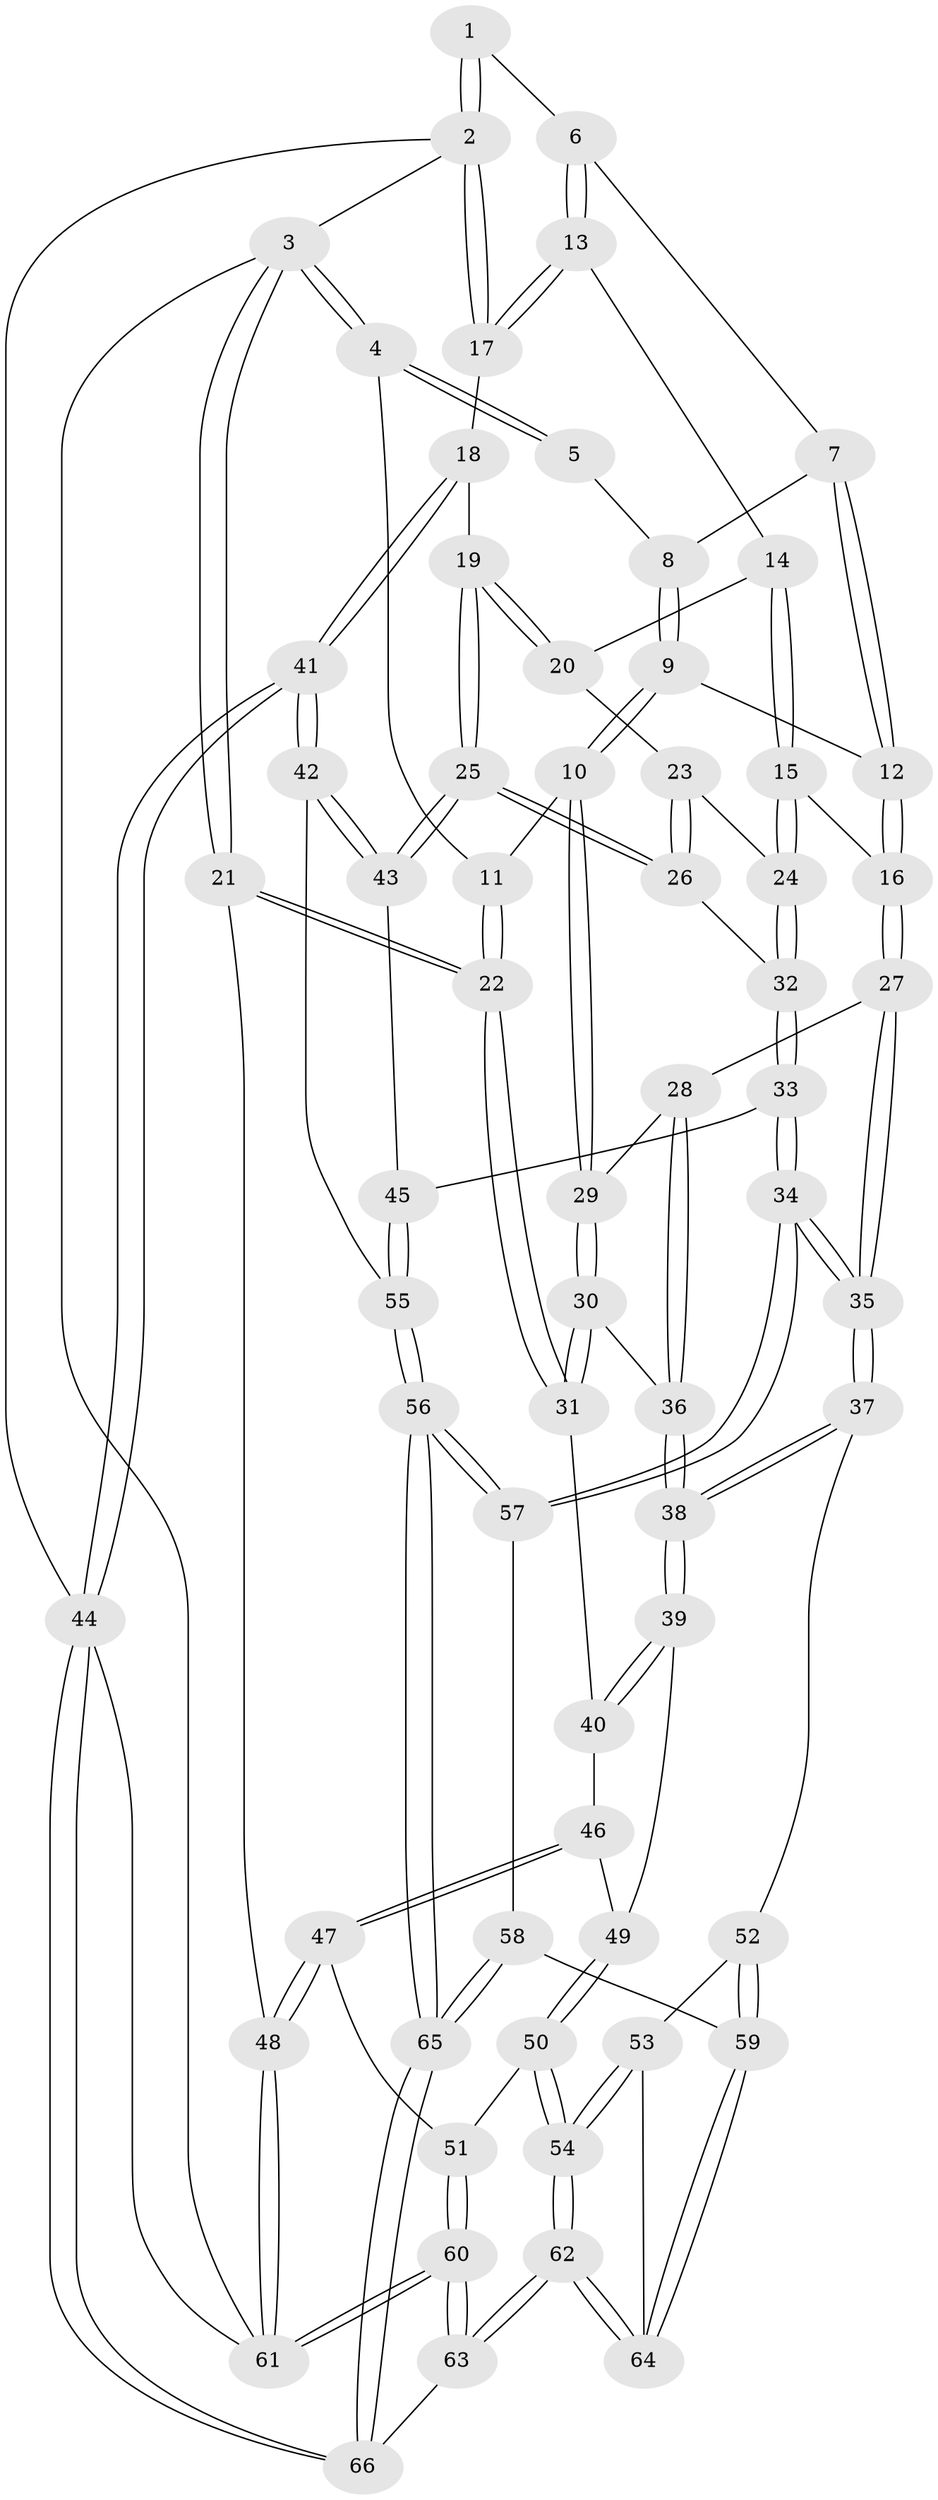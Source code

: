 // Generated by graph-tools (version 1.1) at 2025/16/03/09/25 04:16:53]
// undirected, 66 vertices, 162 edges
graph export_dot {
graph [start="1"]
  node [color=gray90,style=filled];
  1 [pos="+0.7238517914935878+0"];
  2 [pos="+1+0"];
  3 [pos="+0+0"];
  4 [pos="+0.2787087184974599+0"];
  5 [pos="+0.5015909115142104+0"];
  6 [pos="+0.7674665462783943+0.11905901950587403"];
  7 [pos="+0.7429432402319669+0.1228313044274503"];
  8 [pos="+0.6017866239444051+0.06582872084675931"];
  9 [pos="+0.5861669527752222+0.23302018813336287"];
  10 [pos="+0.35432602644542427+0.23815827406039025"];
  11 [pos="+0.2738141365978024+0.0676574734687848"];
  12 [pos="+0.6439708118624209+0.28729897335074805"];
  13 [pos="+0.8370201728122434+0.14131199635987218"];
  14 [pos="+0.8237623101120541+0.22157145266477293"];
  15 [pos="+0.6581333947028111+0.3084391590967296"];
  16 [pos="+0.654070770749178+0.306493549592147"];
  17 [pos="+1+0"];
  18 [pos="+1+0.11866177845552489"];
  19 [pos="+1+0.2861312030096319"];
  20 [pos="+0.868456912180172+0.2992639612151388"];
  21 [pos="+0+0.4241924615659203"];
  22 [pos="+0+0.42399686619238247"];
  23 [pos="+0.8674740597552305+0.3012858115665142"];
  24 [pos="+0.7075240671224425+0.3647488662922379"];
  25 [pos="+0.8863563584684121+0.5020844077707147"];
  26 [pos="+0.8617621121224889+0.4886710877697552"];
  27 [pos="+0.5390205051170854+0.4145119668773711"];
  28 [pos="+0.538935479909656+0.4144662966425939"];
  29 [pos="+0.3530156909573886+0.2653756027704685"];
  30 [pos="+0.3102651373436965+0.3669415844252645"];
  31 [pos="+0.056281169196523054+0.48922891841189003"];
  32 [pos="+0.7575700937558864+0.47551390611725636"];
  33 [pos="+0.5924350704281741+0.6269314376261493"];
  34 [pos="+0.5552275285470777+0.6390359826059049"];
  35 [pos="+0.5526548246002025+0.6379646344345474"];
  36 [pos="+0.3561418277702552+0.4520409956334132"];
  37 [pos="+0.43237203832407695+0.642627357848482"];
  38 [pos="+0.414510909326919+0.6324569041999734"];
  39 [pos="+0.3191636873730399+0.631946326705886"];
  40 [pos="+0.07842411214698507+0.515870966573289"];
  41 [pos="+1+0.698912442649637"];
  42 [pos="+1+0.6949238660747891"];
  43 [pos="+0.9917678268825444+0.6190357586839806"];
  44 [pos="+1+1"];
  45 [pos="+0.809833215565193+0.697789381005459"];
  46 [pos="+0.10541513427058158+0.652086802012182"];
  47 [pos="+0.07981489632825482+0.7776408726828146"];
  48 [pos="+0+0.7038369684327986"];
  49 [pos="+0.21425370020459605+0.7395803764597632"];
  50 [pos="+0.20254517179389023+0.803378772961488"];
  51 [pos="+0.09892307610644147+0.8097307691868365"];
  52 [pos="+0.408100737361651+0.7032988634726127"];
  53 [pos="+0.34226880683242483+0.825414667892973"];
  54 [pos="+0.28097407446649775+0.8794295253825875"];
  55 [pos="+0.7793319064232822+0.8556204153321076"];
  56 [pos="+0.7192931066501798+0.9481630396642815"];
  57 [pos="+0.5715261841394919+0.695869358417088"];
  58 [pos="+0.48436582829984953+0.8999455139738645"];
  59 [pos="+0.47117750903660577+0.9023307594052976"];
  60 [pos="+0+1"];
  61 [pos="+0+1"];
  62 [pos="+0.25553747292308243+1"];
  63 [pos="+0.24065864146776464+1"];
  64 [pos="+0.4708053951868031+0.9024944248931694"];
  65 [pos="+0.7215491024033477+1"];
  66 [pos="+0.7690672373293032+1"];
  1 -- 2;
  1 -- 2;
  1 -- 6;
  2 -- 3;
  2 -- 17;
  2 -- 17;
  2 -- 44;
  3 -- 4;
  3 -- 4;
  3 -- 21;
  3 -- 21;
  3 -- 61;
  4 -- 5;
  4 -- 5;
  4 -- 11;
  5 -- 8;
  6 -- 7;
  6 -- 13;
  6 -- 13;
  7 -- 8;
  7 -- 12;
  7 -- 12;
  8 -- 9;
  8 -- 9;
  9 -- 10;
  9 -- 10;
  9 -- 12;
  10 -- 11;
  10 -- 29;
  10 -- 29;
  11 -- 22;
  11 -- 22;
  12 -- 16;
  12 -- 16;
  13 -- 14;
  13 -- 17;
  13 -- 17;
  14 -- 15;
  14 -- 15;
  14 -- 20;
  15 -- 16;
  15 -- 24;
  15 -- 24;
  16 -- 27;
  16 -- 27;
  17 -- 18;
  18 -- 19;
  18 -- 41;
  18 -- 41;
  19 -- 20;
  19 -- 20;
  19 -- 25;
  19 -- 25;
  20 -- 23;
  21 -- 22;
  21 -- 22;
  21 -- 48;
  22 -- 31;
  22 -- 31;
  23 -- 24;
  23 -- 26;
  23 -- 26;
  24 -- 32;
  24 -- 32;
  25 -- 26;
  25 -- 26;
  25 -- 43;
  25 -- 43;
  26 -- 32;
  27 -- 28;
  27 -- 35;
  27 -- 35;
  28 -- 29;
  28 -- 36;
  28 -- 36;
  29 -- 30;
  29 -- 30;
  30 -- 31;
  30 -- 31;
  30 -- 36;
  31 -- 40;
  32 -- 33;
  32 -- 33;
  33 -- 34;
  33 -- 34;
  33 -- 45;
  34 -- 35;
  34 -- 35;
  34 -- 57;
  34 -- 57;
  35 -- 37;
  35 -- 37;
  36 -- 38;
  36 -- 38;
  37 -- 38;
  37 -- 38;
  37 -- 52;
  38 -- 39;
  38 -- 39;
  39 -- 40;
  39 -- 40;
  39 -- 49;
  40 -- 46;
  41 -- 42;
  41 -- 42;
  41 -- 44;
  41 -- 44;
  42 -- 43;
  42 -- 43;
  42 -- 55;
  43 -- 45;
  44 -- 66;
  44 -- 66;
  44 -- 61;
  45 -- 55;
  45 -- 55;
  46 -- 47;
  46 -- 47;
  46 -- 49;
  47 -- 48;
  47 -- 48;
  47 -- 51;
  48 -- 61;
  48 -- 61;
  49 -- 50;
  49 -- 50;
  50 -- 51;
  50 -- 54;
  50 -- 54;
  51 -- 60;
  51 -- 60;
  52 -- 53;
  52 -- 59;
  52 -- 59;
  53 -- 54;
  53 -- 54;
  53 -- 64;
  54 -- 62;
  54 -- 62;
  55 -- 56;
  55 -- 56;
  56 -- 57;
  56 -- 57;
  56 -- 65;
  56 -- 65;
  57 -- 58;
  58 -- 59;
  58 -- 65;
  58 -- 65;
  59 -- 64;
  59 -- 64;
  60 -- 61;
  60 -- 61;
  60 -- 63;
  60 -- 63;
  62 -- 63;
  62 -- 63;
  62 -- 64;
  62 -- 64;
  63 -- 66;
  65 -- 66;
  65 -- 66;
}

